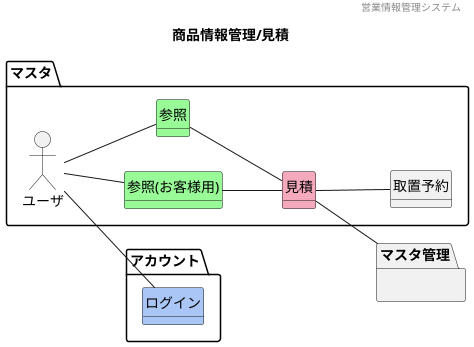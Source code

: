 @startuml images/商品情報管理/見積
' ヘッダー
header 営業情報管理システム
' タイトル
title 商品情報管理/見積
' 
hide circle
' 
hide method
left to right direction

package "アカウント"{
    class "ログイン" #A9C6F6
}
package "マスタ" {
    mix_actor "ユーザ"
        class "参照(お客様用)" #98fb98
        class "参照" #98fb98
        class "見積" #F5A9BC
        class "取置予約" 
}
        package "マスタ管理"{
            }


        ' class "" #F5A9BC
        ' class "" #ffd700

        'モデル同士の関係
        ユーザ -- 参照
        ユーザ -- "参照(お客様用)"
        ユーザ -- ログイン
        参照 -- 見積
        "参照(お客様用)" -- 見積
        見積 -- 取置予約
        見積-- マスタ管理

@enduml